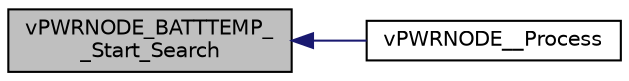 digraph "vPWRNODE_BATTTEMP__Start_Search"
{
  edge [fontname="Helvetica",fontsize="10",labelfontname="Helvetica",labelfontsize="10"];
  node [fontname="Helvetica",fontsize="10",shape=record];
  rankdir="LR";
  Node1 [label="vPWRNODE_BATTTEMP_\l_Start_Search",height=0.2,width=0.4,color="black", fillcolor="grey75", style="filled", fontcolor="black"];
  Node1 -> Node2 [dir="back",color="midnightblue",fontsize="10",style="solid",fontname="Helvetica"];
  Node2 [label="vPWRNODE__Process",height=0.2,width=0.4,color="black", fillcolor="white", style="filled",URL="$group___p_o_w_e_r___n_o_d_e_____c_o_r_e.html#gad2dcf31f2793fd95f38956c62b32aa9f",tooltip="Process the power node states, this should be called as quick as possible from the main program loop..."];
}
